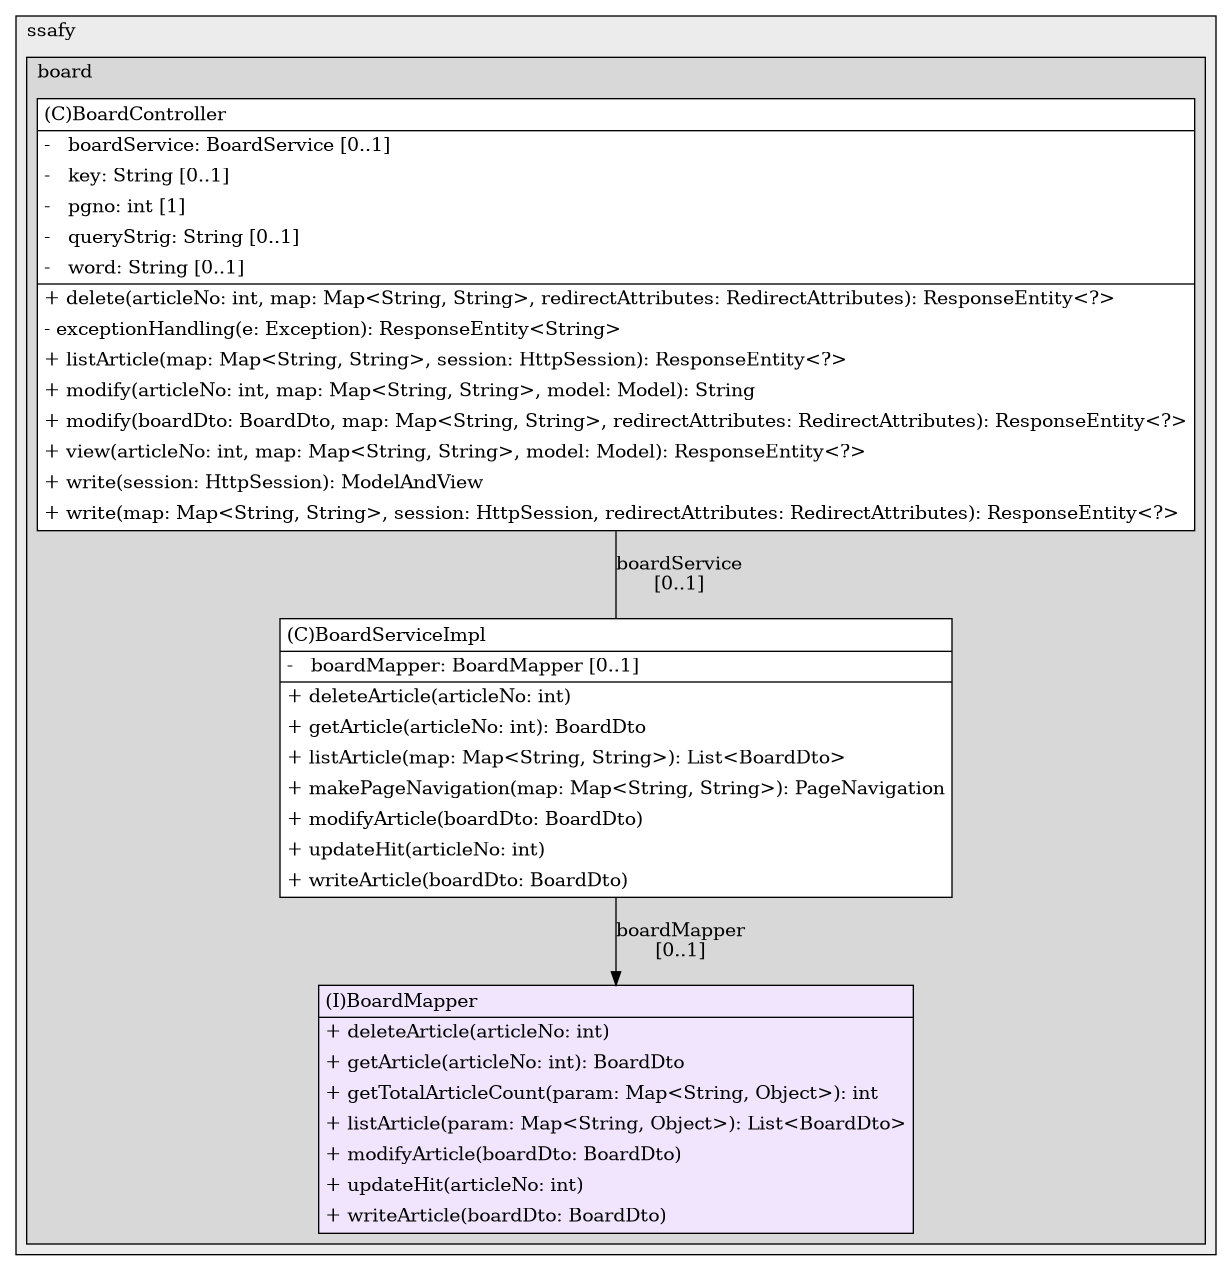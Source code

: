 @startuml

/' diagram meta data start
config=StructureConfiguration;
{
  "projectClassification": {
    "searchMode": "OpenProject", // OpenProject, AllProjects
    "includedProjects": "",
    "pathEndKeywords": "*.impl",
    "isClientPath": "",
    "isClientName": "",
    "isTestPath": "",
    "isTestName": "",
    "isMappingPath": "",
    "isMappingName": "",
    "isDataAccessPath": "",
    "isDataAccessName": "",
    "isDataStructurePath": "",
    "isDataStructureName": "",
    "isInterfaceStructuresPath": "",
    "isInterfaceStructuresName": "",
    "isEntryPointPath": "",
    "isEntryPointName": "",
    "treatFinalFieldsAsMandatory": false
  },
  "graphRestriction": {
    "classPackageExcludeFilter": "",
    "classPackageIncludeFilter": "",
    "classNameExcludeFilter": "",
    "classNameIncludeFilter": "",
    "methodNameExcludeFilter": "",
    "methodNameIncludeFilter": "",
    "removeByInheritance": "", // inheritance/annotation based filtering is done in a second step
    "removeByAnnotation": "",
    "removeByClassPackage": "", // cleanup the graph after inheritance/annotation based filtering is done
    "removeByClassName": "",
    "cutMappings": false,
    "cutEnum": true,
    "cutTests": true,
    "cutClient": true,
    "cutDataAccess": false,
    "cutInterfaceStructures": false,
    "cutDataStructures": false,
    "cutGetterAndSetter": true,
    "cutConstructors": true
  },
  "graphTraversal": {
    "forwardDepth": 6,
    "backwardDepth": 6,
    "classPackageExcludeFilter": "",
    "classPackageIncludeFilter": "",
    "classNameExcludeFilter": "",
    "classNameIncludeFilter": "",
    "methodNameExcludeFilter": "",
    "methodNameIncludeFilter": "",
    "hideMappings": false,
    "hideDataStructures": false,
    "hidePrivateMethods": true,
    "hideInterfaceCalls": true, // indirection: implementation -> interface (is hidden) -> implementation
    "onlyShowApplicationEntryPoints": false, // root node is included
    "useMethodCallsForStructureDiagram": "ForwardOnly" // ForwardOnly, BothDirections, No
  },
  "details": {
    "aggregation": "GroupByClass", // ByClass, GroupByClass, None
    "showClassGenericTypes": true,
    "showMethods": true,
    "showMethodParameterNames": true,
    "showMethodParameterTypes": true,
    "showMethodReturnType": true,
    "showPackageLevels": 2,
    "showDetailedClassStructure": true
  },
  "rootClass": "com.ssafy.board.model.mapper.BoardMapper",
  "extensionCallbackMethod": "" // qualified.class.name#methodName - signature: public static String method(String)
}
diagram meta data end '/



digraph g {
    rankdir="TB"
    splines=polyline
    

'nodes 
subgraph cluster_109727380 { 
   	label=ssafy
	labeljust=l
	fillcolor="#ececec"
	style=filled
   
   subgraph cluster_2041976052 { 
   	label=board
	labeljust=l
	fillcolor="#d8d8d8"
	style=filled
   
   BoardController505454901[
	label=<<TABLE BORDER="1" CELLBORDER="0" CELLPADDING="4" CELLSPACING="0">
<TR><TD ALIGN="LEFT" >(C)BoardController</TD></TR>
<HR/>
<TR><TD ALIGN="LEFT" >-   boardService: BoardService [0..1]</TD></TR>
<TR><TD ALIGN="LEFT" >-   key: String [0..1]</TD></TR>
<TR><TD ALIGN="LEFT" >-   pgno: int [1]</TD></TR>
<TR><TD ALIGN="LEFT" >-   queryStrig: String [0..1]</TD></TR>
<TR><TD ALIGN="LEFT" >-   word: String [0..1]</TD></TR>
<HR/>
<TR><TD ALIGN="LEFT" >+ delete(articleNo: int, map: Map&lt;String, String&gt;, redirectAttributes: RedirectAttributes): ResponseEntity&lt;?&gt;</TD></TR>
<TR><TD ALIGN="LEFT" >- exceptionHandling(e: Exception): ResponseEntity&lt;String&gt;</TD></TR>
<TR><TD ALIGN="LEFT" >+ listArticle(map: Map&lt;String, String&gt;, session: HttpSession): ResponseEntity&lt;?&gt;</TD></TR>
<TR><TD ALIGN="LEFT" >+ modify(articleNo: int, map: Map&lt;String, String&gt;, model: Model): String</TD></TR>
<TR><TD ALIGN="LEFT" >+ modify(boardDto: BoardDto, map: Map&lt;String, String&gt;, redirectAttributes: RedirectAttributes): ResponseEntity&lt;?&gt;</TD></TR>
<TR><TD ALIGN="LEFT" >+ view(articleNo: int, map: Map&lt;String, String&gt;, model: Model): ResponseEntity&lt;?&gt;</TD></TR>
<TR><TD ALIGN="LEFT" >+ write(session: HttpSession): ModelAndView</TD></TR>
<TR><TD ALIGN="LEFT" >+ write(map: Map&lt;String, String&gt;, session: HttpSession, redirectAttributes: RedirectAttributes): ResponseEntity&lt;?&gt;</TD></TR>
</TABLE>>
	style=filled
	margin=0
	shape=plaintext
	fillcolor="#FFFFFF"
];

BoardMapper485827605[
	label=<<TABLE BORDER="1" CELLBORDER="0" CELLPADDING="4" CELLSPACING="0">
<TR><TD ALIGN="LEFT" >(I)BoardMapper</TD></TR>
<HR/>
<TR><TD ALIGN="LEFT" >+ deleteArticle(articleNo: int)</TD></TR>
<TR><TD ALIGN="LEFT" >+ getArticle(articleNo: int): BoardDto</TD></TR>
<TR><TD ALIGN="LEFT" >+ getTotalArticleCount(param: Map&lt;String, Object&gt;): int</TD></TR>
<TR><TD ALIGN="LEFT" >+ listArticle(param: Map&lt;String, Object&gt;): List&lt;BoardDto&gt;</TD></TR>
<TR><TD ALIGN="LEFT" >+ modifyArticle(boardDto: BoardDto)</TD></TR>
<TR><TD ALIGN="LEFT" >+ updateHit(articleNo: int)</TD></TR>
<TR><TD ALIGN="LEFT" >+ writeArticle(boardDto: BoardDto)</TD></TR>
</TABLE>>
	style=filled
	margin=0
	shape=plaintext
	fillcolor="#F1E5FD"
];

BoardServiceImpl972612767[
	label=<<TABLE BORDER="1" CELLBORDER="0" CELLPADDING="4" CELLSPACING="0">
<TR><TD ALIGN="LEFT" >(C)BoardServiceImpl</TD></TR>
<HR/>
<TR><TD ALIGN="LEFT" >-   boardMapper: BoardMapper [0..1]</TD></TR>
<HR/>
<TR><TD ALIGN="LEFT" >+ deleteArticle(articleNo: int)</TD></TR>
<TR><TD ALIGN="LEFT" >+ getArticle(articleNo: int): BoardDto</TD></TR>
<TR><TD ALIGN="LEFT" >+ listArticle(map: Map&lt;String, String&gt;): List&lt;BoardDto&gt;</TD></TR>
<TR><TD ALIGN="LEFT" >+ makePageNavigation(map: Map&lt;String, String&gt;): PageNavigation</TD></TR>
<TR><TD ALIGN="LEFT" >+ modifyArticle(boardDto: BoardDto)</TD></TR>
<TR><TD ALIGN="LEFT" >+ updateHit(articleNo: int)</TD></TR>
<TR><TD ALIGN="LEFT" >+ writeArticle(boardDto: BoardDto)</TD></TR>
</TABLE>>
	style=filled
	margin=0
	shape=plaintext
	fillcolor="#FFFFFF"
];
} 
} 

'edges    
BoardController505454901 -> BoardServiceImpl972612767[label="boardService
[0..1]", arrowhead=none];
BoardServiceImpl972612767 -> BoardMapper485827605[label="boardMapper
[0..1]"];
    
}
@enduml